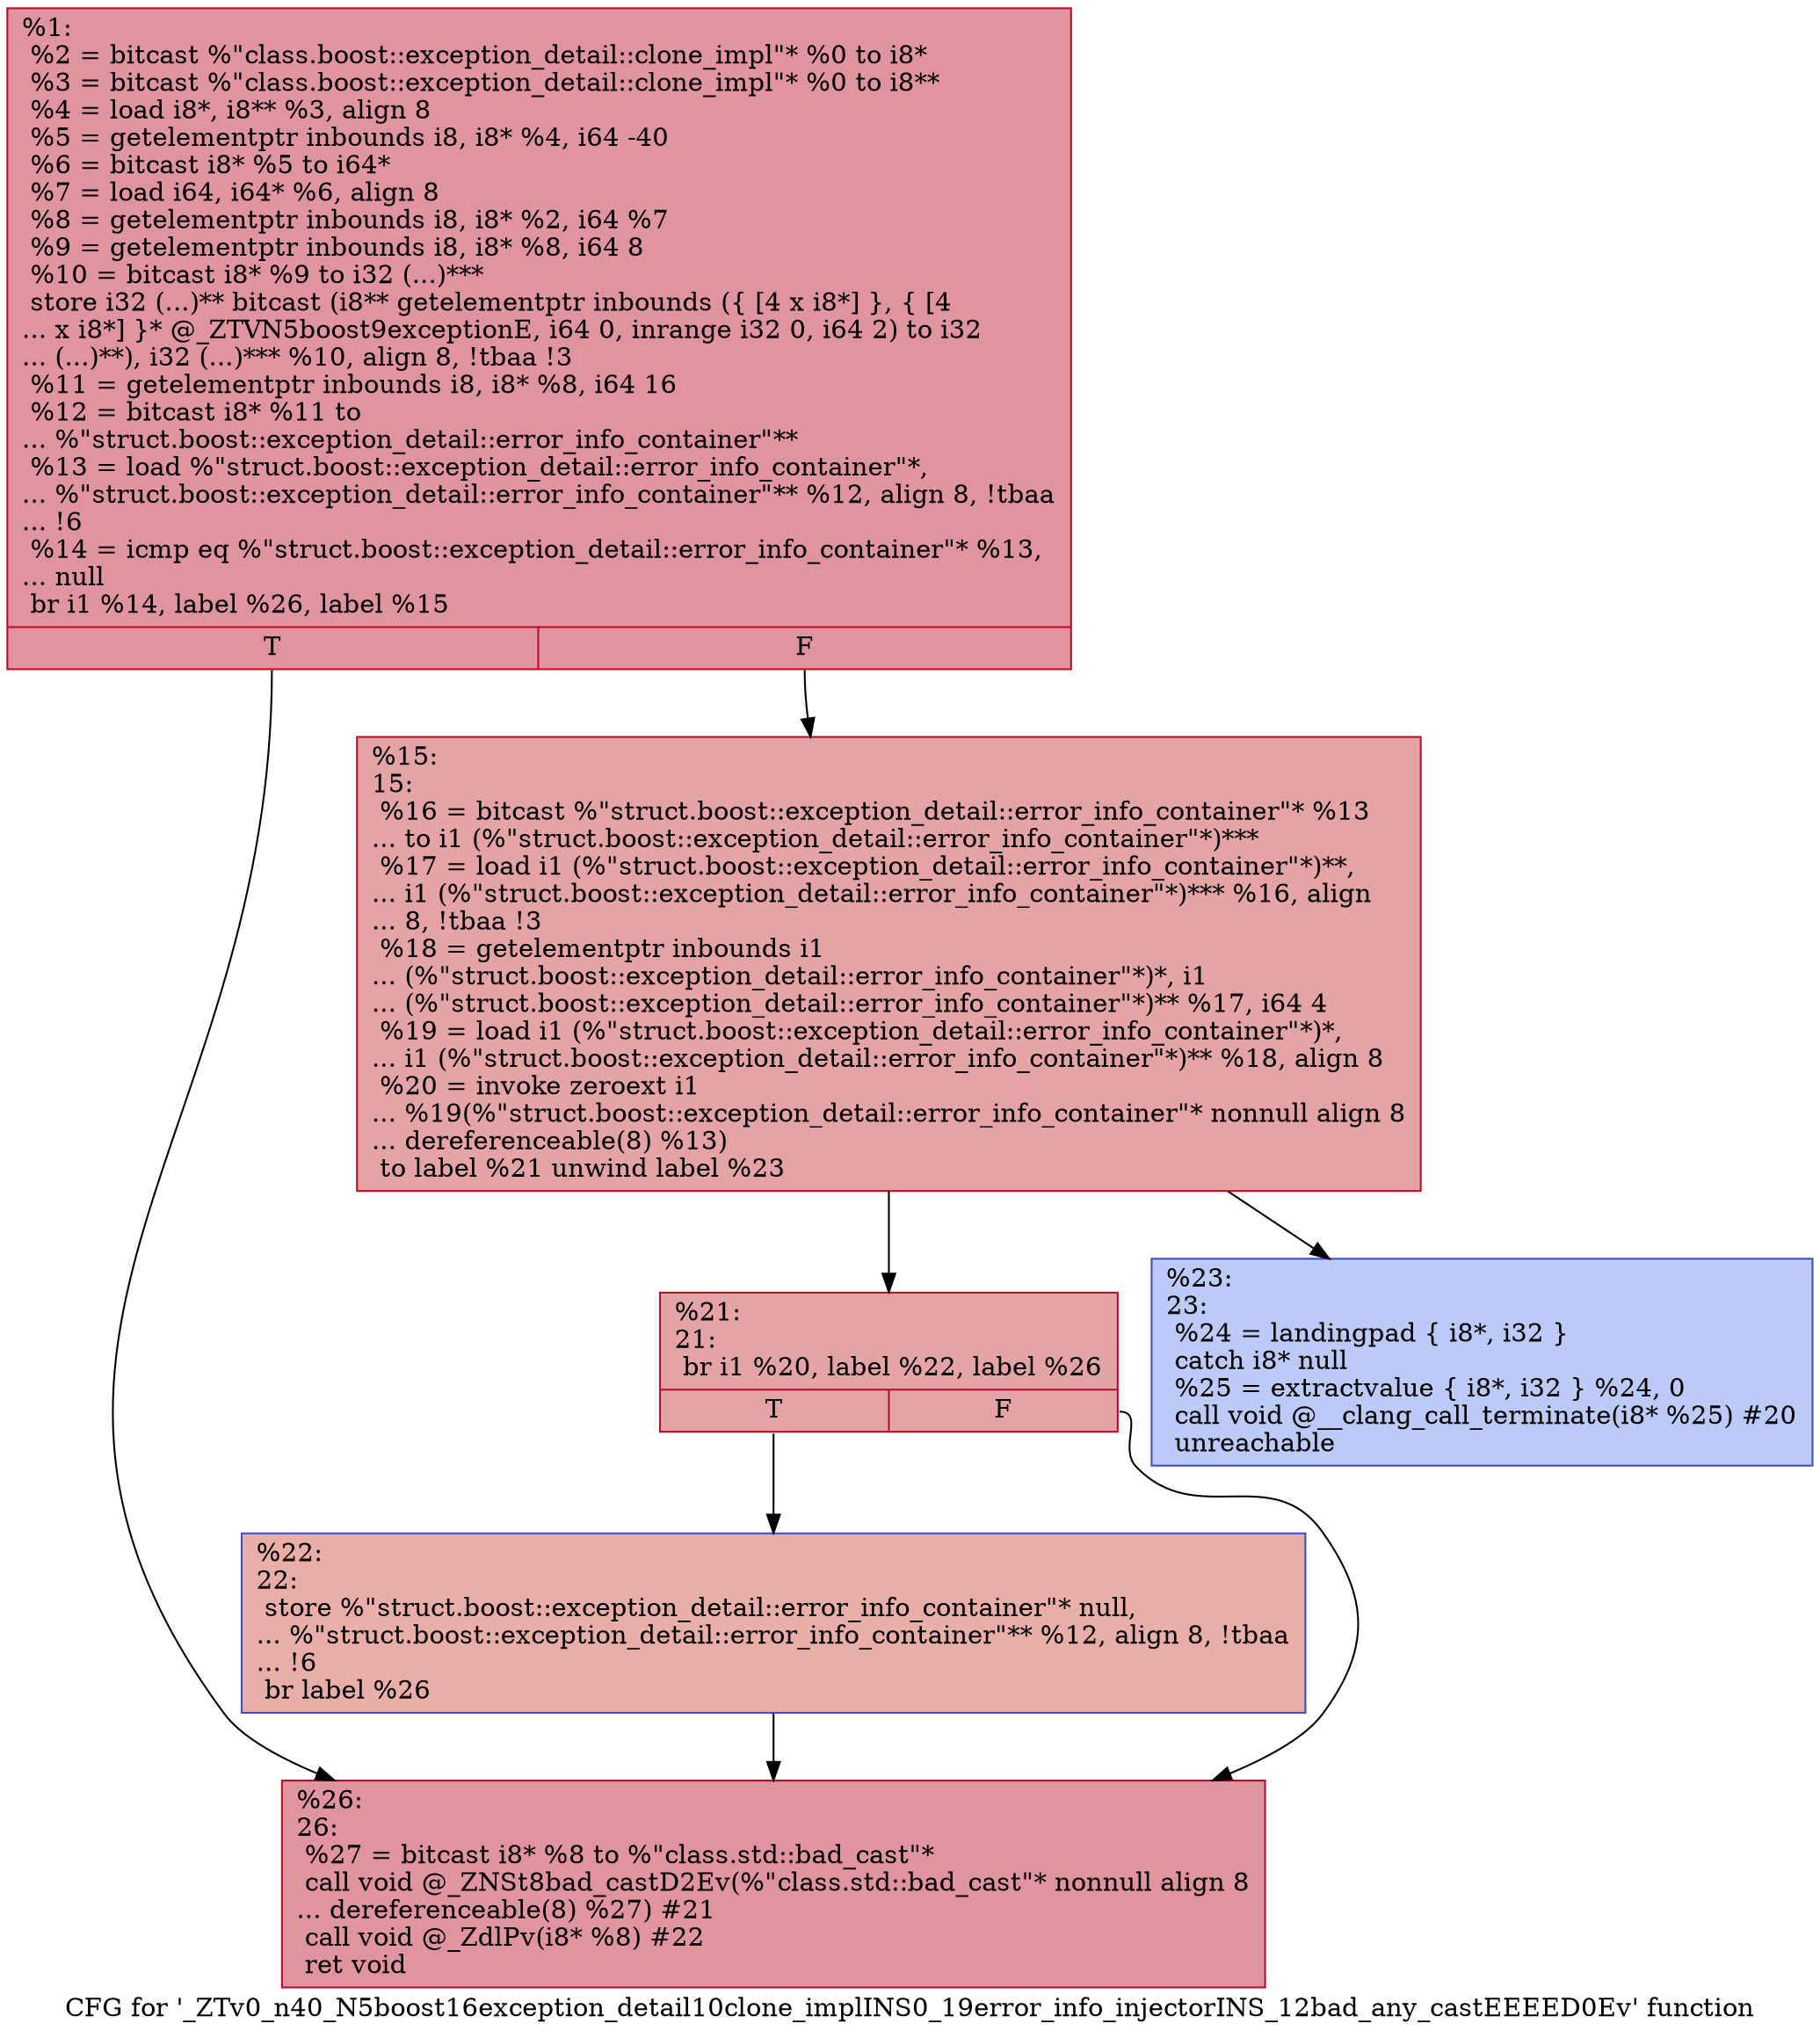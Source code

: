 digraph "CFG for '_ZTv0_n40_N5boost16exception_detail10clone_implINS0_19error_info_injectorINS_12bad_any_castEEEED0Ev' function" {
	label="CFG for '_ZTv0_n40_N5boost16exception_detail10clone_implINS0_19error_info_injectorINS_12bad_any_castEEEED0Ev' function";

	Node0x557e589ceb10 [shape=record,color="#b70d28ff", style=filled, fillcolor="#b70d2870",label="{%1:\l  %2 = bitcast %\"class.boost::exception_detail::clone_impl\"* %0 to i8*\l  %3 = bitcast %\"class.boost::exception_detail::clone_impl\"* %0 to i8**\l  %4 = load i8*, i8** %3, align 8\l  %5 = getelementptr inbounds i8, i8* %4, i64 -40\l  %6 = bitcast i8* %5 to i64*\l  %7 = load i64, i64* %6, align 8\l  %8 = getelementptr inbounds i8, i8* %2, i64 %7\l  %9 = getelementptr inbounds i8, i8* %8, i64 8\l  %10 = bitcast i8* %9 to i32 (...)***\l  store i32 (...)** bitcast (i8** getelementptr inbounds (\{ [4 x i8*] \}, \{ [4\l... x i8*] \}* @_ZTVN5boost9exceptionE, i64 0, inrange i32 0, i64 2) to i32\l... (...)**), i32 (...)*** %10, align 8, !tbaa !3\l  %11 = getelementptr inbounds i8, i8* %8, i64 16\l  %12 = bitcast i8* %11 to\l... %\"struct.boost::exception_detail::error_info_container\"**\l  %13 = load %\"struct.boost::exception_detail::error_info_container\"*,\l... %\"struct.boost::exception_detail::error_info_container\"** %12, align 8, !tbaa\l... !6\l  %14 = icmp eq %\"struct.boost::exception_detail::error_info_container\"* %13,\l... null\l  br i1 %14, label %26, label %15\l|{<s0>T|<s1>F}}"];
	Node0x557e589ceb10:s0 -> Node0x557e589cebd0;
	Node0x557e589ceb10:s1 -> Node0x557e58956c40;
	Node0x557e58956c40 [shape=record,color="#b70d28ff", style=filled, fillcolor="#c32e3170",label="{%15:\l15:                                               \l  %16 = bitcast %\"struct.boost::exception_detail::error_info_container\"* %13\l... to i1 (%\"struct.boost::exception_detail::error_info_container\"*)***\l  %17 = load i1 (%\"struct.boost::exception_detail::error_info_container\"*)**,\l... i1 (%\"struct.boost::exception_detail::error_info_container\"*)*** %16, align\l... 8, !tbaa !3\l  %18 = getelementptr inbounds i1\l... (%\"struct.boost::exception_detail::error_info_container\"*)*, i1\l... (%\"struct.boost::exception_detail::error_info_container\"*)** %17, i64 4\l  %19 = load i1 (%\"struct.boost::exception_detail::error_info_container\"*)*,\l... i1 (%\"struct.boost::exception_detail::error_info_container\"*)** %18, align 8\l  %20 = invoke zeroext i1\l... %19(%\"struct.boost::exception_detail::error_info_container\"* nonnull align 8\l... dereferenceable(8) %13)\l          to label %21 unwind label %23\l}"];
	Node0x557e58956c40 -> Node0x557e58956ae0;
	Node0x557e58956c40 -> Node0x557e58956900;
	Node0x557e58956ae0 [shape=record,color="#b70d28ff", style=filled, fillcolor="#c32e3170",label="{%21:\l21:                                               \l  br i1 %20, label %22, label %26\l|{<s0>T|<s1>F}}"];
	Node0x557e58956ae0:s0 -> Node0x557e589cf5f0;
	Node0x557e58956ae0:s1 -> Node0x557e589cebd0;
	Node0x557e589cf5f0 [shape=record,color="#3d50c3ff", style=filled, fillcolor="#d0473d70",label="{%22:\l22:                                               \l  store %\"struct.boost::exception_detail::error_info_container\"* null,\l... %\"struct.boost::exception_detail::error_info_container\"** %12, align 8, !tbaa\l... !6\l  br label %26\l}"];
	Node0x557e589cf5f0 -> Node0x557e589cebd0;
	Node0x557e58956900 [shape=record,color="#3d50c3ff", style=filled, fillcolor="#6687ed70",label="{%23:\l23:                                               \l  %24 = landingpad \{ i8*, i32 \}\l          catch i8* null\l  %25 = extractvalue \{ i8*, i32 \} %24, 0\l  call void @__clang_call_terminate(i8* %25) #20\l  unreachable\l}"];
	Node0x557e589cebd0 [shape=record,color="#b70d28ff", style=filled, fillcolor="#b70d2870",label="{%26:\l26:                                               \l  %27 = bitcast i8* %8 to %\"class.std::bad_cast\"*\l  call void @_ZNSt8bad_castD2Ev(%\"class.std::bad_cast\"* nonnull align 8\l... dereferenceable(8) %27) #21\l  call void @_ZdlPv(i8* %8) #22\l  ret void\l}"];
}
